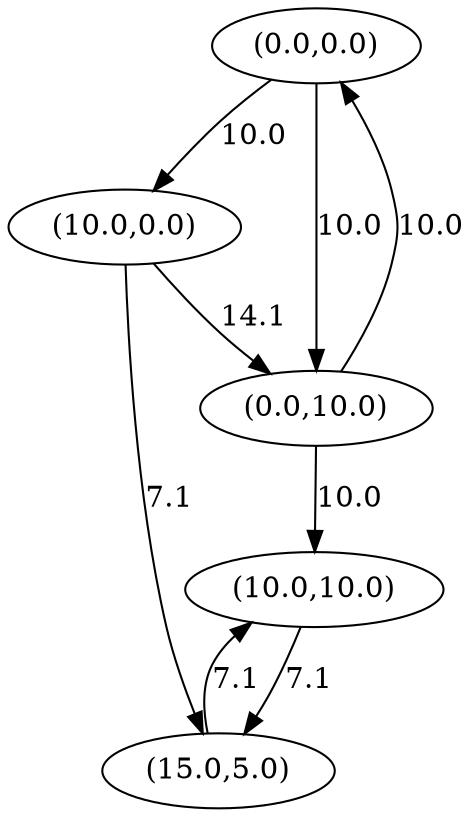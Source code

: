 digraph genegraph {
node0[pos="0.0,0.0", label="(0.0,0.0)", pin=true]
node1[pos="3.3333333333333335,3.3333333333333335", label="(10.0,10.0)", pin=true]
node2[pos="3.3333333333333335,0.0", label="(10.0,0.0)", pin=true]
node3[pos="0.0,3.3333333333333335", label="(0.0,10.0)", pin=true]
node4[pos="5.0,1.6666666666666667", label="(15.0,5.0)", pin=true]
node1 -> node4[label="7.1"]
node0 -> node3[label="10.0"]
node0 -> node2[label="10.0"]
node3 -> node1[label="10.0"]
node3 -> node0[label="10.0"]
node2 -> node3[label="14.1"]
node2 -> node4[label="7.1"]
node4 -> node1[label="7.1"]
}